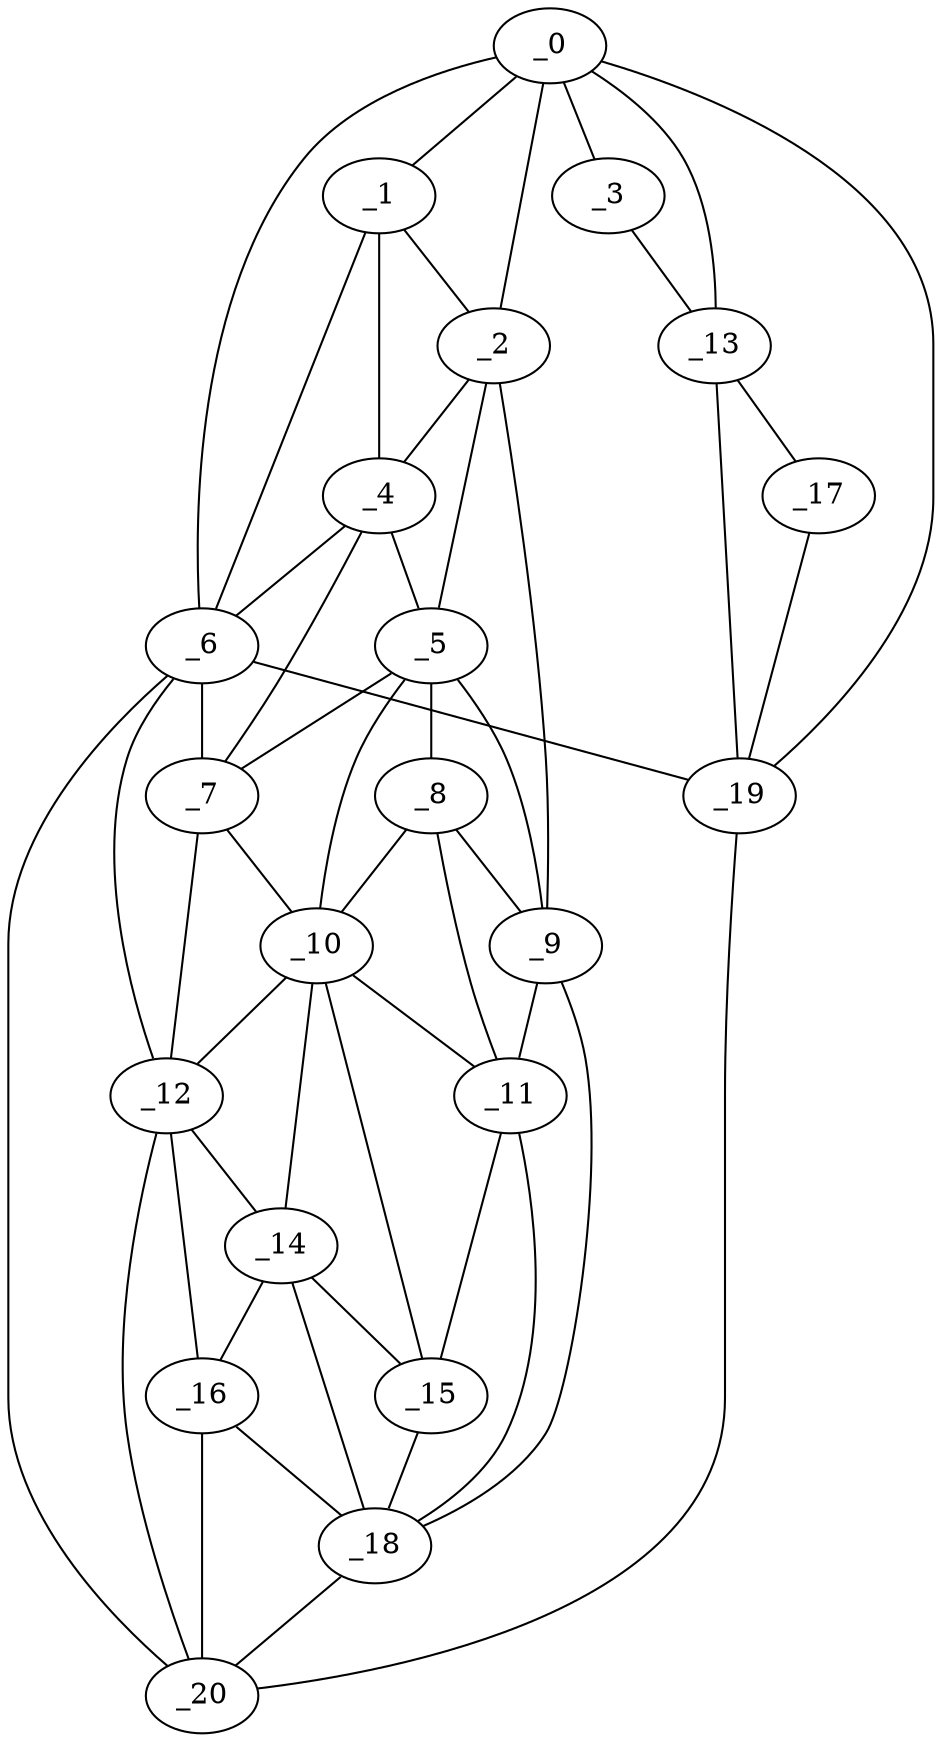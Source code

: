 graph "obj5__60.gxl" {
	_0	 [x=37,
		y=47];
	_1	 [x=38,
		y=63];
	_0 -- _1	 [valence=2];
	_2	 [x=38,
		y=113];
	_0 -- _2	 [valence=1];
	_3	 [x=43,
		y=27];
	_0 -- _3	 [valence=1];
	_6	 [x=57,
		y=73];
	_0 -- _6	 [valence=1];
	_13	 [x=88,
		y=27];
	_0 -- _13	 [valence=2];
	_19	 [x=94,
		y=48];
	_0 -- _19	 [valence=2];
	_1 -- _2	 [valence=1];
	_4	 [x=51,
		y=74];
	_1 -- _4	 [valence=2];
	_1 -- _6	 [valence=1];
	_2 -- _4	 [valence=2];
	_5	 [x=53,
		y=108];
	_2 -- _5	 [valence=1];
	_9	 [x=70,
		y=117];
	_2 -- _9	 [valence=1];
	_3 -- _13	 [valence=1];
	_4 -- _5	 [valence=2];
	_4 -- _6	 [valence=2];
	_7	 [x=60,
		y=80];
	_4 -- _7	 [valence=1];
	_5 -- _7	 [valence=1];
	_8	 [x=60,
		y=109];
	_5 -- _8	 [valence=2];
	_5 -- _9	 [valence=2];
	_10	 [x=71,
		y=99];
	_5 -- _10	 [valence=2];
	_6 -- _7	 [valence=2];
	_12	 [x=77,
		y=88];
	_6 -- _12	 [valence=1];
	_6 -- _19	 [valence=2];
	_20	 [x=94,
		y=58];
	_6 -- _20	 [valence=2];
	_7 -- _10	 [valence=1];
	_7 -- _12	 [valence=2];
	_8 -- _9	 [valence=1];
	_8 -- _10	 [valence=1];
	_11	 [x=74,
		y=113];
	_8 -- _11	 [valence=2];
	_9 -- _11	 [valence=2];
	_18	 [x=93,
		y=118];
	_9 -- _18	 [valence=1];
	_10 -- _11	 [valence=2];
	_10 -- _12	 [valence=2];
	_14	 [x=89,
		y=97];
	_10 -- _14	 [valence=1];
	_15	 [x=90,
		y=109];
	_10 -- _15	 [valence=2];
	_11 -- _15	 [valence=1];
	_11 -- _18	 [valence=2];
	_12 -- _14	 [valence=2];
	_16	 [x=91,
		y=84];
	_12 -- _16	 [valence=1];
	_12 -- _20	 [valence=2];
	_17	 [x=93,
		y=34];
	_13 -- _17	 [valence=1];
	_13 -- _19	 [valence=2];
	_14 -- _15	 [valence=1];
	_14 -- _16	 [valence=1];
	_14 -- _18	 [valence=2];
	_15 -- _18	 [valence=2];
	_16 -- _18	 [valence=2];
	_16 -- _20	 [valence=2];
	_17 -- _19	 [valence=1];
	_18 -- _20	 [valence=1];
	_19 -- _20	 [valence=1];
}
